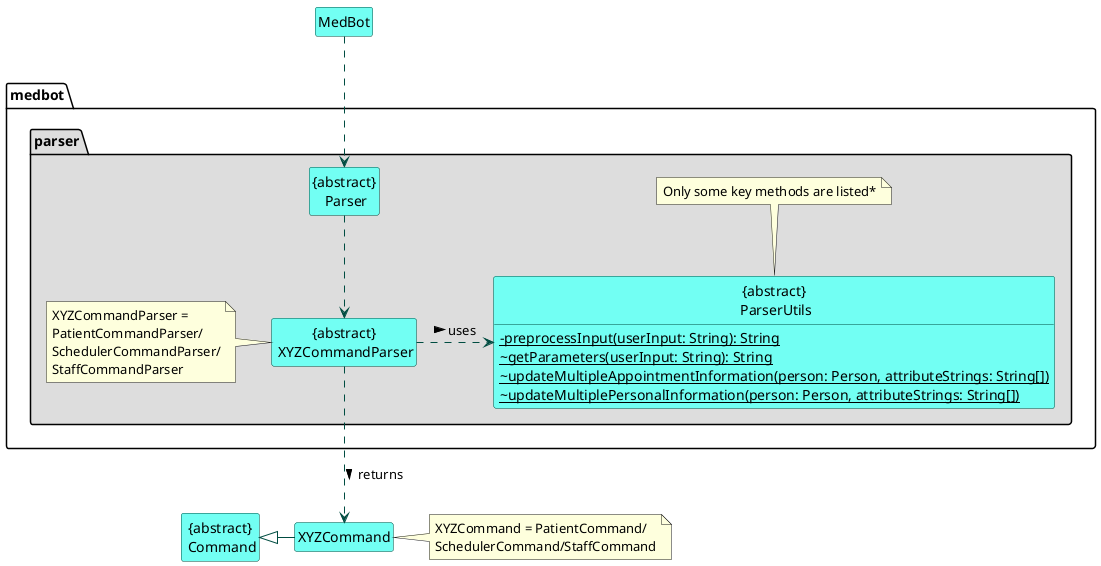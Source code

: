 @startuml
'https://plantuml.com/class-diagram
' @@author Kureans

hide circle
hide empty members
skinparam classAttributeIconSize 0
skinparam class {
BackgroundColor #72FFF3
ArrowColor #004C41
BorderColor #004C41
}
package medbot.parser #DDDDDD {
class "{abstract}\n Parser"
class "{abstract}\n XYZCommandParser"
class "{abstract}\n ParserUtils" {
    {static} -preprocessInput(userInput: String): String
    {static} ~getParameters(userInput: String): String
    {static} ~updateMultipleAppointmentInformation(person: Person, attributeStrings: String[])
    {static} ~updateMultiplePersonalInformation(person: Person, attributeStrings: String[])
}

"{abstract}\n Parser" ..> "{abstract}\n XYZCommandParser"
"{abstract}\n XYZCommandParser" .> "{abstract}\n ParserUtils" : > uses

note left of "{abstract}\n XYZCommandParser" : XYZCommandParser =\nPatientCommandParser/\nSchedulerCommandParser/\nStaffCommandParser
note top of "{abstract}\n ParserUtils" : Only some key methods are listed*
}

class "{abstract}\n Command"

"{abstract}\n Parser" <.up.MedBot
"{abstract}\n Command" <|- XYZCommand
"{abstract}\n XYZCommandParser" ..> XYZCommand :  > returns

note right of XYZCommand : XYZCommand = PatientCommand/\nSchedulerCommand/StaffCommand

@enduml